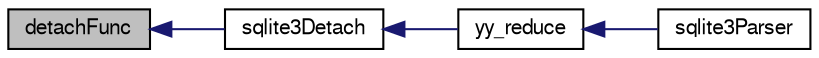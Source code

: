 digraph "detachFunc"
{
  edge [fontname="FreeSans",fontsize="10",labelfontname="FreeSans",labelfontsize="10"];
  node [fontname="FreeSans",fontsize="10",shape=record];
  rankdir="LR";
  Node88906 [label="detachFunc",height=0.2,width=0.4,color="black", fillcolor="grey75", style="filled", fontcolor="black"];
  Node88906 -> Node88907 [dir="back",color="midnightblue",fontsize="10",style="solid",fontname="FreeSans"];
  Node88907 [label="sqlite3Detach",height=0.2,width=0.4,color="black", fillcolor="white", style="filled",URL="$sqlite3_8c.html#ab1a5a0b01c7560aef5e0b8603a68747d"];
  Node88907 -> Node88908 [dir="back",color="midnightblue",fontsize="10",style="solid",fontname="FreeSans"];
  Node88908 [label="yy_reduce",height=0.2,width=0.4,color="black", fillcolor="white", style="filled",URL="$sqlite3_8c.html#a7c419a9b25711c666a9a2449ef377f14"];
  Node88908 -> Node88909 [dir="back",color="midnightblue",fontsize="10",style="solid",fontname="FreeSans"];
  Node88909 [label="sqlite3Parser",height=0.2,width=0.4,color="black", fillcolor="white", style="filled",URL="$sqlite3_8c.html#a0327d71a5fabe0b6a343d78a2602e72a"];
}
